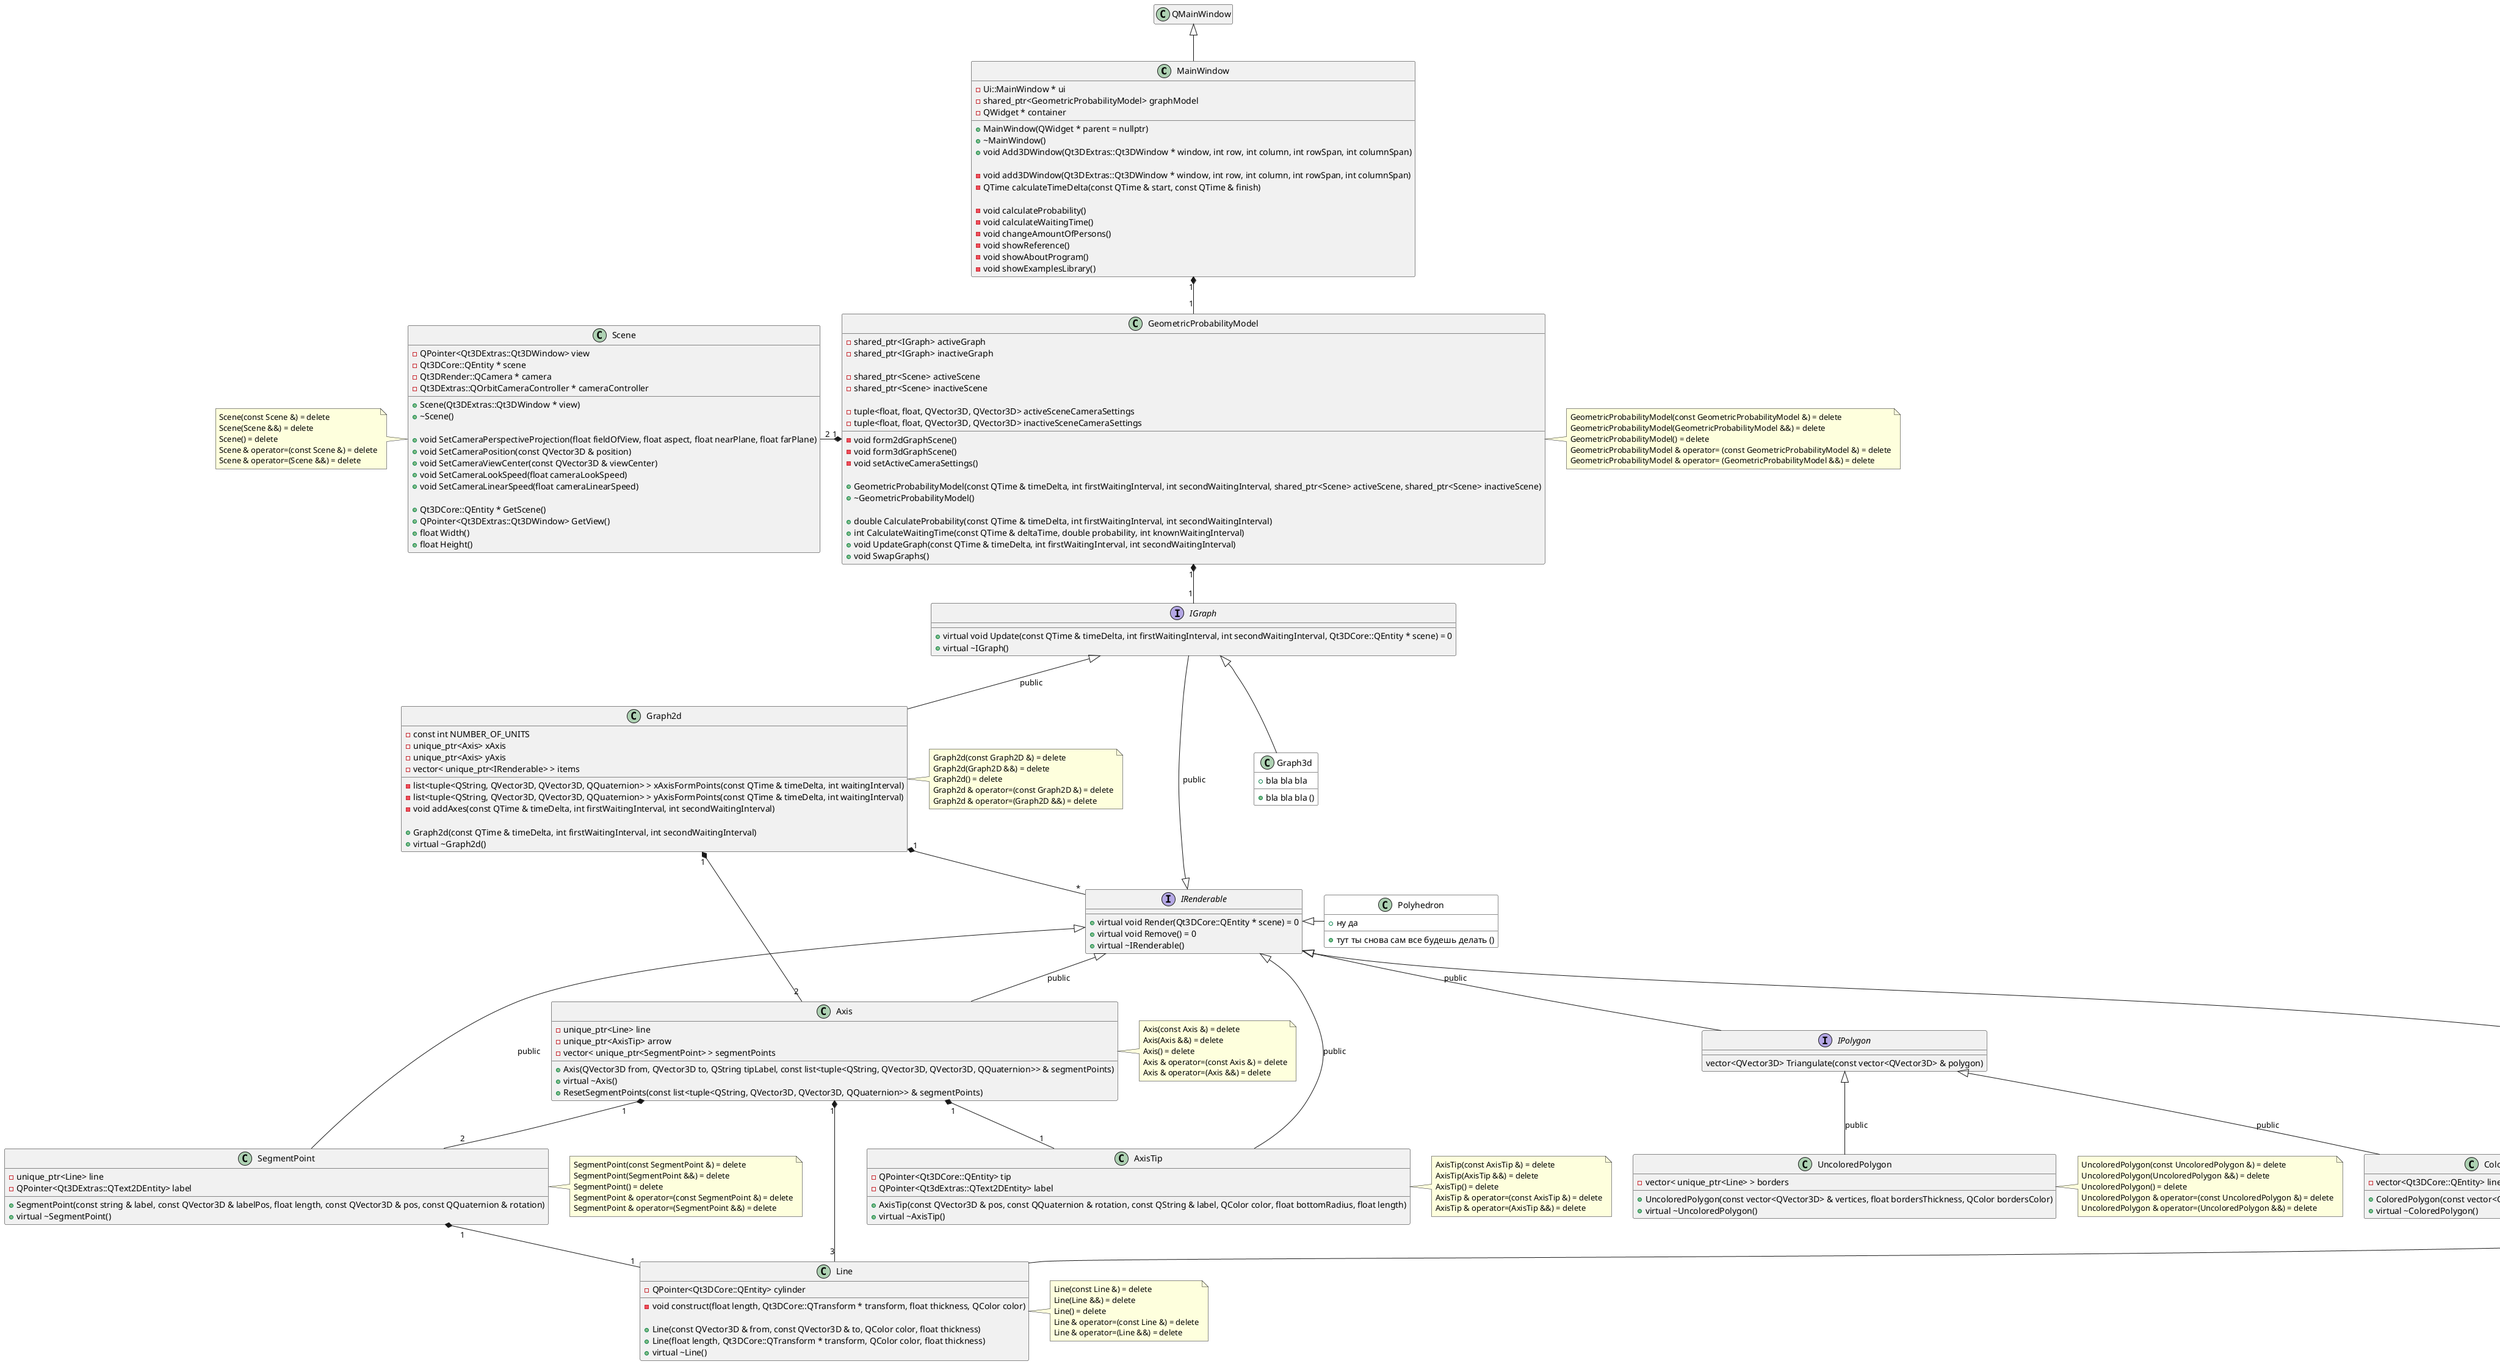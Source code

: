 @startuml 

'https://plantuml.com/class-diagram

class MainWindow {
    - Ui::MainWindow * ui
    - shared_ptr<GeometricProbabilityModel> graphModel
    - QWidget * container

    + MainWindow(QWidget * parent = nullptr)
    + ~MainWindow()
    + void Add3DWindow(Qt3DExtras::Qt3DWindow * window, int row, int column, int rowSpan, int columnSpan)

    - void add3DWindow(Qt3DExtras::Qt3DWindow * window, int row, int column, int rowSpan, int columnSpan)
    - QTime calculateTimeDelta(const QTime & start, const QTime & finish)

    - void calculateProbability()
    - void calculateWaitingTime()
    - void changeAmountOfPersons()
    - void showReference()
    - void showAboutProgram()
    - void showExamplesLibrary()
}
QMainWindow <|-- MainWindow
hide QMainWindow members



class GeometricProbabilityModel {
    - shared_ptr<IGraph> activeGraph
    - shared_ptr<IGraph> inactiveGraph

    - shared_ptr<Scene> activeScene
    - shared_ptr<Scene> inactiveScene

    - tuple<float, float, QVector3D, QVector3D> activeSceneCameraSettings
    - tuple<float, float, QVector3D, QVector3D> inactiveSceneCameraSettings

    - void form2dGraphScene()
    - void form3dGraphScene()
    - void setActiveCameraSettings()

    + GeometricProbabilityModel(const QTime & timeDelta, int firstWaitingInterval, int secondWaitingInterval, shared_ptr<Scene> activeScene, shared_ptr<Scene> inactiveScene)
    + ~GeometricProbabilityModel()

    + double CalculateProbability(const QTime & timeDelta, int firstWaitingInterval, int secondWaitingInterval)
    + int CalculateWaitingTime(const QTime & deltaTime, double probability, int knownWaitingInterval)
    + void UpdateGraph(const QTime & timeDelta, int firstWaitingInterval, int secondWaitingInterval)
    + void SwapGraphs()
}
MainWindow "1" *-- "1" GeometricProbabilityModel
note left of GeometricProbabilityModel::"graph"
    на этом месте будет стоять либо двухмерный,
    либо трехмерный график
end note
note right of GeometricProbabilityModel
    GeometricProbabilityModel(const GeometricProbabilityModel &) = delete
    GeometricProbabilityModel(GeometricProbabilityModel &&) = delete
    GeometricProbabilityModel() = delete
    GeometricProbabilityModel & operator= (const GeometricProbabilityModel &) = delete
    GeometricProbabilityModel & operator= (GeometricProbabilityModel &&) = delete
end note



interface IGraph {
    + virtual void Update(const QTime & timeDelta, int firstWaitingInterval, int secondWaitingInterval, Qt3DCore::QEntity * scene) = 0
    + virtual ~IGraph()
}
IRenderable <|-- IGraph : public
GeometricProbabilityModel "1" *-- "1" IGraph
note left of IGraph::"mainFigure"
    основная фигура, характеризующая
    геометрическую вероятность
end note
note left of IGraph::"boundingFigure"
    фигура, ограничивающая основную
end note



class Graph2d {
    - const int NUMBER_OF_UNITS
    - unique_ptr<Axis> xAxis
    - unique_ptr<Axis> yAxis
    - vector< unique_ptr<IRenderable> > items

	- list<tuple<QString, QVector3D, QVector3D, QQuaternion> > xAxisFormPoints(const QTime & timeDelta, int waitingInterval)
	- list<tuple<QString, QVector3D, QVector3D, QQuaternion> > yAxisFormPoints(const QTime & timeDelta, int waitingInterval)
    - void addAxes(const QTime & timeDelta, int firstWaitingInterval, int secondWaitingInterval)

    + Graph2d(const QTime & timeDelta, int firstWaitingInterval, int secondWaitingInterval)
    + virtual ~Graph2d()
}
IGraph <|-- Graph2d : public
note right of Graph2d
    Graph2d(const Graph2D &) = delete
    Graph2d(Graph2D &&) = delete
    Graph2d() = delete
    Graph2d & operator=(const Graph2D &) = delete
    Graph2d & operator=(Graph2D &&) = delete
end note



class Graph3d #white { /' #white окрашивает объект в белый цвет '/
    + bla bla bla
    + bla bla bla ()
}
IGraph <|-- Graph3d



class Axis {
    - unique_ptr<Line> line
    - unique_ptr<AxisTip> arrow
    - vector< unique_ptr<SegmentPoint> > segmentPoints

    + Axis(QVector3D from, QVector3D to, QString tipLabel, const list<tuple<QString, QVector3D, QVector3D, QQuaternion>> & segmentPoints)
    + virtual ~Axis()
    + ResetSegmentPoints(const list<tuple<QString, QVector3D, QVector3D, QQuaternion>> & segmentPoints)
}
IRenderable <|-- Axis : public
Graph2d "1" *-- "2" Axis
note right of Axis
    Axis(const Axis &) = delete
    Axis(Axis &&) = delete
    Axis() = delete
    Axis & operator=(const Axis &) = delete
    Axis & operator=(Axis &&) = delete
end note



class SegmentPoint {
    - unique_ptr<Line> line
    - QPointer<Qt3DExtras::QText2DEntity> label

    + SegmentPoint(const string & label, const QVector3D & labelPos, float length, const QVector3D & pos, const QQuaternion & rotation)
    + virtual ~SegmentPoint()
}
IRenderable <|-- SegmentPoint : public
Axis "1" *-- "2" SegmentPoint
note right of SegmentPoint
    SegmentPoint(const SegmentPoint &) = delete
    SegmentPoint(SegmentPoint &&) = delete
    SegmentPoint() = delete
    SegmentPoint & operator=(const SegmentPoint &) = delete
    SegmentPoint & operator=(SegmentPoint &&) = delete
end note


interface IPolygon {
    vector<QVector3D> Triangulate(const vector<QVector3D> & polygon)
}
IRenderable <|-- IPolygon : public



class ColoredPolygon {
    - vector<Qt3DCore::QEntity> lineEntity

    + ColoredPolygon(const vector<QVector3D> & vertices, QColor color)
    + virtual ~ColoredPolygon()
}
IPolygon <|-- ColoredPolygon : public
note right of ColoredPolygon
    ColoredPolygon(const ColoredPolygon &) = delete
    ColoredPolygon(ColoredPolygon &&) = delete
    ColoredPolygon() = delete
    ColoredPolygon & operator=(const ColoredPolygon &) = delete
    ColoredPolygon & operator=(ColoredPolygon &&) = delete
end note



class UncoloredPolygon {
    - vector< unique_ptr<Line> > borders

    + UncoloredPolygon(const vector<QVector3D> & vertices, float bordersThickness, QColor bordersColor)
    + virtual ~UncoloredPolygon()
}
IPolygon <|-- UncoloredPolygon : public
note right of UncoloredPolygon
    UncoloredPolygon(const UncoloredPolygon &) = delete
    UncoloredPolygon(UncoloredPolygon &&) = delete
    UncoloredPolygon() = delete
    UncoloredPolygon & operator=(const UncoloredPolygon &) = delete
    UncoloredPolygon & operator=(UncoloredPolygon &&) = delete
end note



class Polyhedron #white { /' #white окрашивает объект в белый цвет '/
    + ну да
    + тут ты снова сам все будешь делать ()
}
IRenderable <|- Polyhedron



interface IRenderable {
    + virtual void Render(Qt3DCore::QEntity * scene) = 0
    + virtual void Remove() = 0
    + virtual ~IRenderable()
}
IGraph -[hidden]- IRenderable
Graph2d "1" *-- "*" IRenderable



class Line {
    - QPointer<Qt3DCore::QEntity> cylinder
    - void construct(float length, Qt3DCore::QTransform * transform, float thickness, QColor color)

    + Line(const QVector3D & from, const QVector3D & to, QColor color, float thickness)
    + Line(float length, Qt3DCore::QTransform * transform, QColor color, float thickness)
    + virtual ~Line()
}
IRenderable <|-- Line : public
SegmentPoint "1" *-- "1" Line
Axis "1" *-- "3" Line
note right of Line
    Line(const Line &) = delete
    Line(Line &&) = delete
    Line() = delete
    Line & operator=(const Line &) = delete
    Line & operator=(Line &&) = delete
end note



class AxisTip {
    - QPointer<Qt3DCore::QEntity> tip
    - QPointer<Qt3dExtras::QText2DEntity> label

    + AxisTip(const QVector3D & pos, const QQuaternion & rotation, const QString & label, QColor color, float bottomRadius, float length)
    + virtual ~AxisTip()
}
IRenderable <|-- AxisTip : public
Axis "1" *-- "1" AxisTip
note right of AxisTip
    AxisTip(const AxisTip &) = delete
    AxisTip(AxisTip &&) = delete
    AxisTip() = delete
    AxisTip & operator=(const AxisTip &) = delete
    AxisTip & operator=(AxisTip &&) = delete
end note



class Scene {
	- QPointer<Qt3DExtras::Qt3DWindow> view
	- Qt3DCore::QEntity * scene
	- Qt3DRender::QCamera * camera
	- Qt3DExtras::QOrbitCameraController * cameraController

    + Scene(Qt3DExtras::Qt3DWindow * view)
    + ~Scene()

	+ void SetCameraPerspectiveProjection(float fieldOfView, float aspect, float nearPlane, float farPlane)
	+ void SetCameraPosition(const QVector3D & position)
	+ void SetCameraViewCenter(const QVector3D & viewCenter)
	+ void SetCameraLookSpeed(float cameraLookSpeed)
	+ void SetCameraLinearSpeed(float cameraLinearSpeed)

	+ Qt3DCore::QEntity * GetScene()
	+ QPointer<Qt3DExtras::Qt3DWindow> GetView()
	+ float Width()
	+ float Height()
}
GeometricProbabilityModel "1" *-left- "2" Scene
note left of Scene
    Scene(const Scene &) = delete
    Scene(Scene &&) = delete
    Scene() = delete
    Scene & operator=(const Scene &) = delete
    Scene & operator=(Scene &&) = delete
end note

@enduml